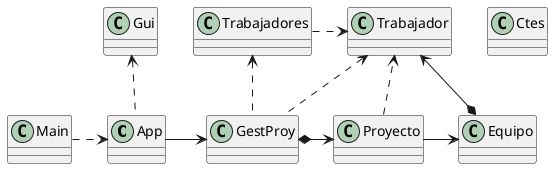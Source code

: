 @startuml
class App {
}
class Trabajadores {
}
class Ctes {
}
class Equipo {
}
class Main {
}
class GestProy {
}
class Proyecto {
}
class Gui {
}
class Trabajador {
}
Main .right.> App
App -right-> GestProy
App .up.> Gui
Trabajadores .right.> Trabajador
GestProy *-right> Proyecto
Proyecto -right-> Equipo
Equipo *-> Trabajador
GestProy .up.> Trabajadores
GestProy .up.> Trabajador
Proyecto ..> Trabajador
@enduml